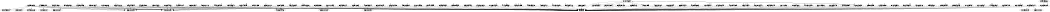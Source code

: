 digraph world {
size="7,7";
	"94:de:80:6b:a8:eb" -> "ff:ff:ff:ff:ff:ff";
	"38:60:77:2f:f9:6e" -> "ff:ff:ff:ff:ff:ff";
	"28:cf:e9:1c:ec:b3" -> "00:50:7f:e3:e0:34";
	"34:fc:ef:b2:cb:1b" -> "33:33:00:00:00:fb";
	"28:cf:e9:1c:ec:b3" -> "33:33:00:00:00:fb";
	"00:1b:21:7f:6c:fd" -> "e4:40:e2:c1:be:ff";
	"f0:7b:cb:5c:b0:5c" -> "33:33:00:00:00:fb";
	"34:fc:ef:b2:cb:1b" -> "01:00:5e:00:00:fb";
	"6c:f0:49:19:dd:f9" -> "ff:ff:ff:ff:ff:ff";
	"1c:7b:21:ee:6e:38" -> "01:00:5e:00:00:fb";
	"20:a9:9b:7c:33:e8" -> "33:33:00:01:00:02";
	"74:29:af:1d:17:09" -> "01:00:5e:00:00:fb";
	"e0:69:95:e4:bd:3b" -> "ff:ff:ff:ff:ff:ff";
	"a8:20:66:4e:6f:b7" -> "ff:ff:ff:ff:ff:ff";
	"cc:fa:00:ed:93:b9" -> "ff:ff:ff:ff:ff:ff";
	"9c:d3:5b:89:94:d5" -> "ff:ff:ff:ff:ff:ff";
	"84:63:d6:22:30:50" -> "ff:ff:ff:ff:ff:ff";
	"44:80:eb:b6:8f:1f" -> "ff:ff:ff:ff:ff:ff";
	"e8:50:8b:1b:05:4d" -> "33:33:00:00:00:02";
	"a8:20:66:4e:6f:b7" -> "00:1b:21:7f:6c:fd";
	"00:16:3e:0b:46:a0" -> "ff:ff:ff:ff:ff:ff";
	"44:74:6c:af:95:51" -> "ff:ff:ff:ff:ff:ff";
	"b8:af:67:a1:ea:9e" -> "ff:ff:ff:ff:ff:ff";
	"28:cf:e9:1c:ec:b3" -> "01:00:5e:00:00:01";
	"38:60:77:12:db:64" -> "33:33:00:01:00:02";
	"44:d4:e0:95:89:2e" -> "ff:ff:ff:ff:ff:ff";
	"44:80:eb:53:74:c7" -> "ff:ff:ff:ff:ff:ff";
	"a4:70:d6:02:b6:9e" -> "ff:ff:ff:ff:ff:ff";
	"30:3a:64:73:86:06" -> "ff:ff:ff:ff:ff:ff";
	"28:cf:e9:1c:ec:b3" -> "e8:94:f6:06:18:32";
	"a0:e4:53:cd:41:86" -> "ff:ff:ff:ff:ff:ff";
	"d8:50:e6:86:ce:79" -> "ff:ff:ff:ff:ff:ff";
	"e0:69:95:eb:1a:22" -> "ff:ff:ff:ff:ff:ff";
	"cc:c3:ea:2f:97:d6" -> "ff:ff:ff:ff:ff:ff";
	"c0:d9:62:49:b5:d9" -> "33:33:00:00:00:fb";
	"34:36:3b:cf:7e:0c" -> "33:33:00:00:00:fb";
	"30:3a:64:73:86:06" -> "01:00:5e:00:00:fb";
	"e0:69:95:e4:c1:34" -> "ff:ff:ff:ff:ff:ff";
	"44:80:eb:b6:8f:1f" -> "33:33:00:00:00:02";
	"84:38:38:3d:13:8d" -> "ff:ff:ff:ff:ff:ff";
	"c0:d9:62:49:b5:d9" -> "01:00:5e:00:00:fb";
	"bc:92:6b:47:cd:8e" -> "33:33:00:00:00:fb";
	"9c:fc:01:7d:65:33" -> "ff:ff:ff:ff:ff:ff";
	"38:60:77:12:db:64" -> "ff:ff:ff:ff:ff:ff";
	"00:88:65:57:5f:44" -> "ff:ff:ff:ff:ff:ff";
	"00:1e:8c:f4:7f:65" -> "ff:ff:ff:ff:ff:ff";
	"40:e2:30:87:71:81" -> "01:00:5e:00:00:fb";
	"cc:c3:ea:d7:64:d1" -> "ff:ff:ff:ff:ff:ff";
	"f4:8e:09:a6:ee:d6" -> "ff:ff:ff:ff:ff:ff";
	"80:e6:50:0c:98:c4" -> "ff:ff:ff:ff:ff:ff";
	"00:1b:21:7f:6c:fd" -> "ff:ff:ff:ff:ff:ff";
	"78:a3:e4:80:a9:3e" -> "33:33:00:00:00:fb";
	"e0:75:7d:fb:3a:7a" -> "ff:ff:ff:ff:ff:ff";
	"9c:fc:01:e7:52:54" -> "33:33:00:00:00:fb";
	"78:48:59:00:89:40" -> "ff:ff:ff:ff:ff:ff";
	"00:1b:21:7f:6c:fd" -> "58:91:cf:4c:fa:54";
	"44:80:eb:74:be:e9" -> "ff:ff:ff:ff:ff:ff";
	"d0:a6:37:a7:a3:40" -> "ff:ff:ff:ff:ff:ff";
	"80:e6:50:0c:98:c4" -> "01:00:5e:00:00:fb";
	"cc:08:e0:43:ef:9c" -> "a0:ec:80:7a:a9:28";
	"a8:06:00:25:64:48" -> "ff:ff:ff:ff:ff:ff";
	"e0:69:95:e4:c1:b9" -> "ff:ff:ff:ff:ff:ff";
	"60:d8:19:5a:56:4c" -> "01:00:5e:00:00:fb";
	"34:36:3b:cf:7e:0c" -> "01:00:5e:00:00:fb";
	"38:60:77:12:cf:c7" -> "ff:ff:ff:ff:ff:ff";
	"94:94:26:05:9c:ba" -> "01:00:5e:00:00:fb";
	"28:cf:e9:1c:ec:b3" -> "01:00:5e:00:00:fb";
	"00:1e:8c:f4:86:c6" -> "ff:ff:ff:ff:ff:ff";
	"34:fc:ef:b2:cb:1b" -> "33:33:00:00:01:3a";
	"00:50:fc:98:0f:ee" -> "33:33:00:01:00:02";
	"e0:69:95:e4:c1:19" -> "33:33:00:01:00:03";
	"a4:70:d6:08:42:9e" -> "ff:ff:ff:ff:ff:ff";
	"38:60:77:2f:f8:e8" -> "ff:ff:ff:ff:ff:ff";
	"88:c6:63:5a:14:2b" -> "ff:ff:ff:ff:ff:ff";
	"00:50:fc:98:0f:ee" -> "ff:ff:ff:ff:ff:ff";
	"34:4d:f7:52:be:e9" -> "ff:ff:ff:ff:ff:ff";
	"14:a3:64:36:e3:d9" -> "ff:ff:ff:ff:ff:ff";
	"cc:fa:00:ec:9a:ef" -> "ff:ff:ff:ff:ff:ff";
	"c0:d9:62:49:b5:d9" -> "ff:ff:ff:ff:ff:ff";
	"78:48:59:00:ca:e0" -> "ff:ff:ff:ff:ff:ff";
	"e0:75:7d:65:ff:7c" -> "ff:ff:ff:ff:ff:ff";
	"f0:7b:cb:5c:b0:5c" -> "01:00:5e:00:00:fb";
	"cc:08:e0:43:ef:9c" -> "33:33:00:00:00:fb";
	"20:fd:f1:5f:58:26" -> "01:80:c2:00:00:0a";
	"cc:c3:ea:18:0e:64" -> "ff:ff:ff:ff:ff:ff";
	"00:1f:29:17:2f:eb" -> "01:00:5e:00:00:fb";
	"00:1b:21:7f:6c:fd" -> "a8:20:66:4e:6f:b7";
	"30:3a:64:73:86:06" -> "33:33:00:00:00:fb";
	"94:94:26:05:9c:ba" -> "ff:ff:ff:ff:ff:ff";
	"9c:fc:01:7d:65:33" -> "01:00:5e:00:00:fb";
	"e0:69:95:e4:c1:19" -> "ff:ff:ff:ff:ff:ff";
	"7c:c5:37:44:eb:aa" -> "01:00:5e:00:00:fb";
	"cc:08:e0:43:ef:9c" -> "ff:ff:ff:ff:ff:ff";
	"fc:c7:34:0f:25:aa" -> "ff:ff:ff:ff:ff:ff";
	"e0:69:95:e4:c1:34" -> "33:33:00:01:00:02";
	"14:30:c6:03:b7:80" -> "ff:ff:ff:ff:ff:ff";
	"78:a3:e4:80:a9:3e" -> "01:00:5e:00:00:fb";
	"20:fd:f1:5f:58:17" -> "ff:ff:ff:ff:ff:ff";
	"28:cf:e9:1c:ec:b3" -> "ff:ff:ff:ff:ff:ff";
	"00:1e:8c:f4:7f:65" -> "01:00:5e:00:00:fb";
	"60:be:b5:cb:a4:bf" -> "ff:ff:ff:ff:ff:ff";
	"80:e6:50:0c:98:c4" -> "33:33:00:00:00:fb";
	"00:1b:21:7f:6c:fd" -> "60:f8:1d:b1:be:bc";
	"60:be:b5:43:3a:a3" -> "ff:ff:ff:ff:ff:ff";
	"94:94:26:05:9c:ba" -> "33:33:00:00:00:fb";
	"34:fc:ef:b2:cb:1b" -> "ff:ff:ff:ff:ff:ff";
	"cc:c3:ea:18:0e:64" -> "33:33:00:00:00:02";
	"cc:08:e0:43:ef:9c" -> "01:00:5e:00:00:fb";
	"00:11:85:fe:47:cf" -> "ff:ff:ff:ff:ff:ff";
	"78:31:c1:c6:96:84" -> "ff:ff:ff:ff:ff:ff";
	"00:1e:8c:f4:7f:65" -> "33:33:00:00:00:fb";
	"7c:c5:37:44:eb:aa" -> "33:33:00:00:00:fb";
	"8c:3a:e3:61:18:21" -> "01:00:5e:00:00:fb";
	"14:1a:a3:58:92:6d" -> "ff:ff:ff:ff:ff:ff";
	"9c:fc:01:e7:52:54" -> "01:00:5e:00:00:fb";
	"e0:69:95:e4:c1:19" -> "01:00:5e:00:00:fc";
	"9c:fc:01:7d:65:33" -> "33:33:00:00:00:fb";
	"c8:6f:1d:0b:40:4e" -> "ff:ff:ff:ff:ff:ff";
	"14:a3:64:36:e3:d9" -> "01:00:5e:00:00:fb";
	"34:36:3b:cf:7e:0c" -> "ff:ff:ff:ff:ff:ff";
	"e8:50:8b:1b:05:4d" -> "ff:ff:ff:ff:ff:ff";
	"e0:75:7d:8d:ae:54" -> "ff:ff:ff:ff:ff:ff";
	"68:a8:6d:78:d0:be" -> "ff:ff:ff:ff:ff:ff";
	"34:fc:ef:b2:cb:1b" -> "01:00:5e:00:00:71";
	"20:a9:9b:7c:33:e8" -> "ff:ff:ff:ff:ff:ff";
	"7c:c5:37:44:eb:aa" -> "ff:ff:ff:ff:ff:ff";
}

